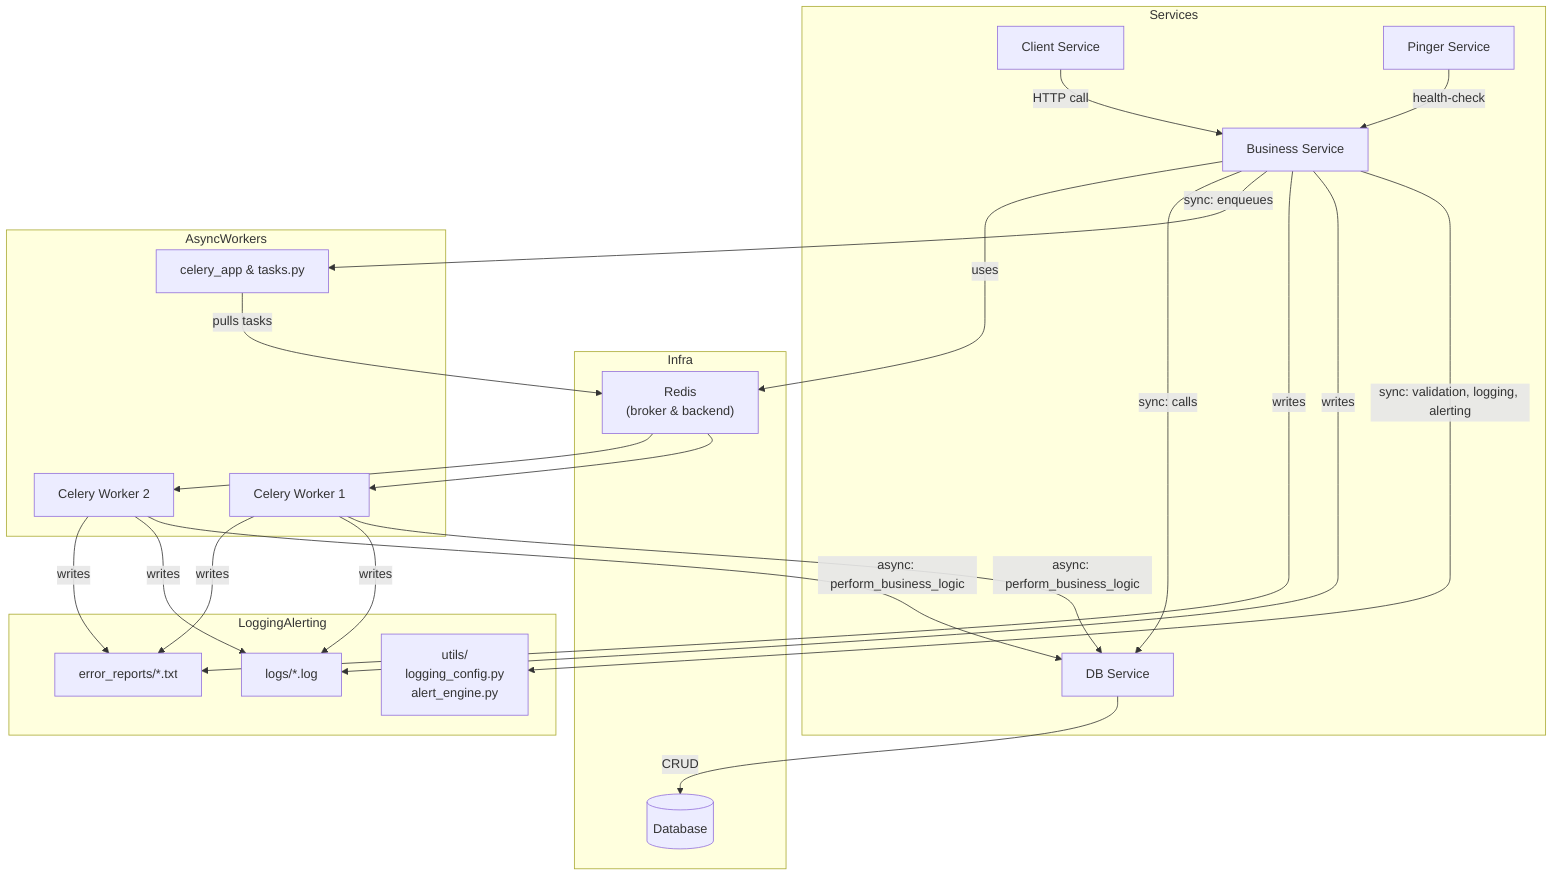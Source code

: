 flowchart TD
  subgraph Infra
    Redis["Redis\n(broker & backend)"]
    DB[(Database)]
  end

  subgraph Services
    CS["Client Service"]
    BS["Business Service"]
    DS["DB Service"]
    PING["Pinger Service"]
  end

  subgraph AsyncWorkers
    CelApp["celery_app & tasks.py"]
    W1["Celery Worker 1"]
    W2["Celery Worker 2"]
  end

  subgraph LoggingAlerting
    utils["utils/\nlogging_config.py\nalert_engine.py"]
    Logs["logs/*.log"]
    Alerts["error_reports/*.txt"]
  end

  CS -->|HTTP call| BS
  BS -->|sync: validation, logging, alerting| utils
  BS -->|writes| Logs
  BS -->|writes| Alerts
  BS -->|sync: enqueues| CelApp
  BS -->|sync: calls| DS
  BS -->|uses| Redis

  CelApp -->|pulls tasks| Redis
  Redis --> W1
  Redis --> W2

  W1 -->|async: perform_business_logic| DS
  W1 -->|writes| Logs
  W1 -->|writes| Alerts

  W2 -->|async: perform_business_logic| DS
  W2 -->|writes| Logs
  W2 -->|writes| Alerts

  DS -->|CRUD| DB
  PING -->|health-check| BS